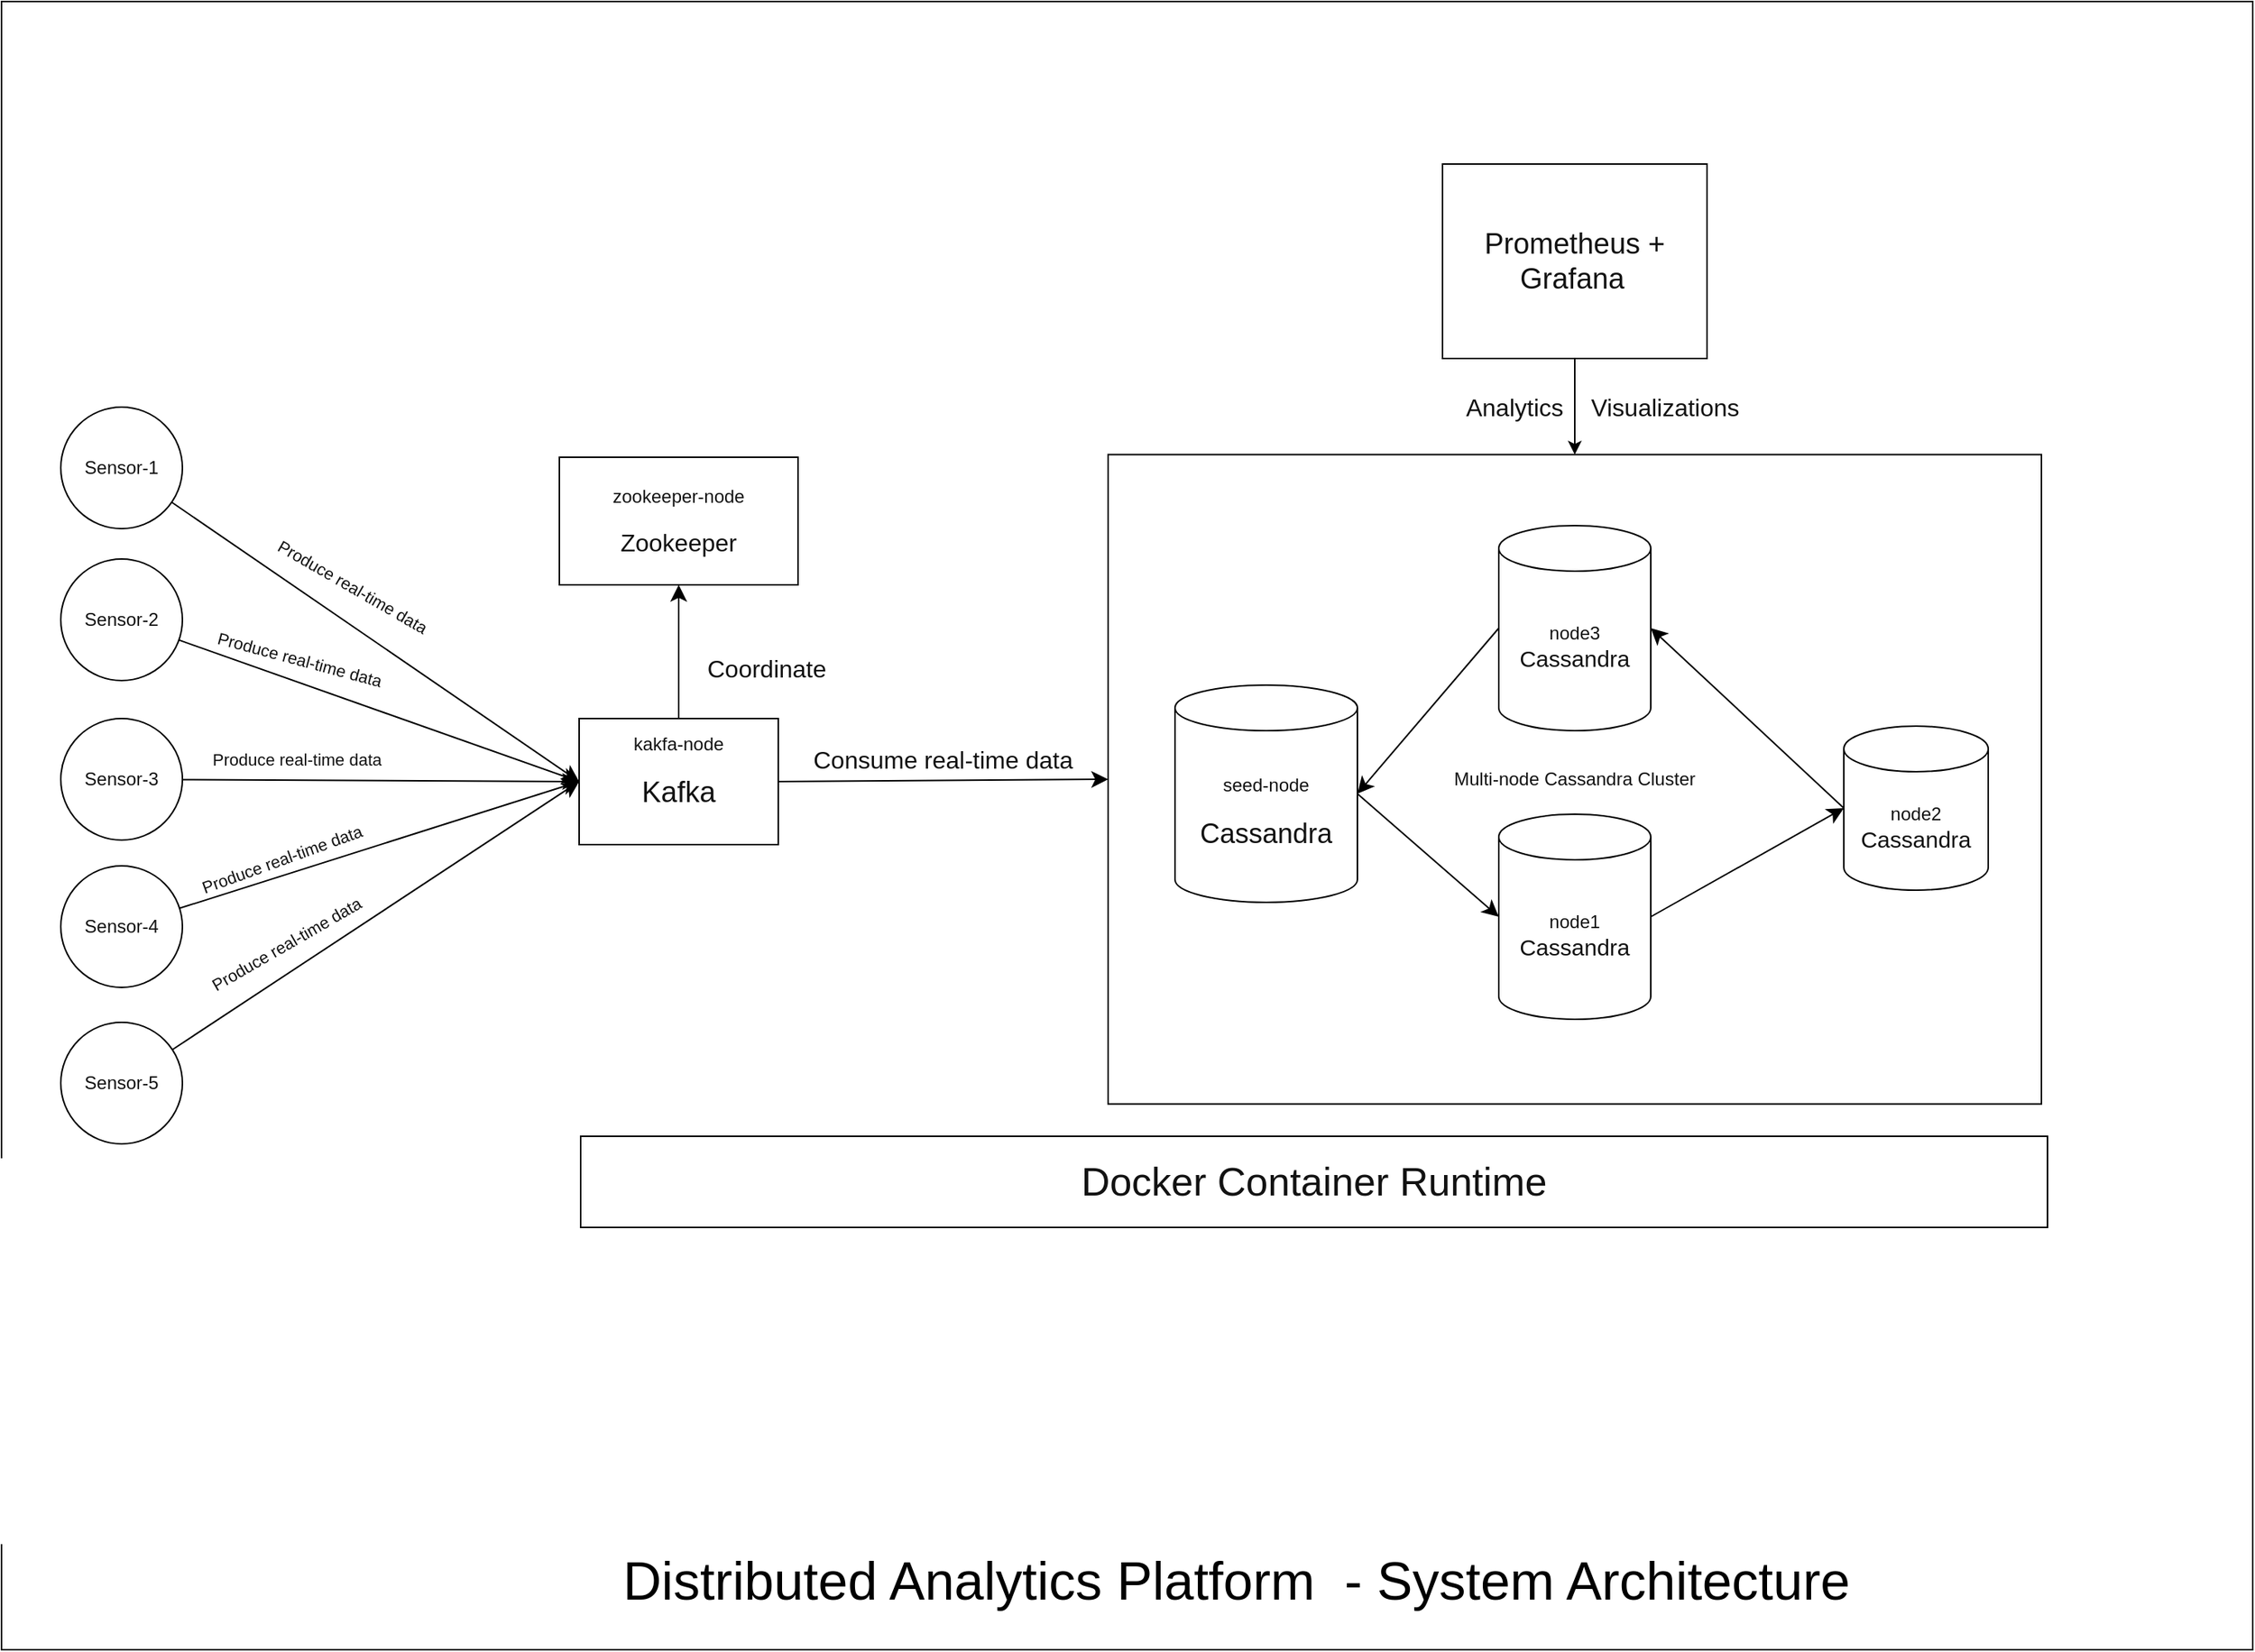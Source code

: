 <mxfile version="25.0.1">
  <diagram name="Page-1" id="hOt3aaJE2i1la_uHxHQl">
    <mxGraphModel dx="6785" dy="2645" grid="0" gridSize="10" guides="1" tooltips="1" connect="1" arrows="1" fold="1" page="0" pageScale="1" pageWidth="850" pageHeight="1100" math="0" shadow="0">
      <root>
        <mxCell id="0" />
        <mxCell id="1" parent="0" />
        <mxCell id="3mK3ZxAr1NEP0lpOnvrv-5" value="" style="rounded=0;whiteSpace=wrap;html=1;" vertex="1" parent="1">
          <mxGeometry x="-3006" y="-513" width="1481" height="1085" as="geometry" />
        </mxCell>
        <mxCell id="RZxNgKuC2ALTs_vsOK4A-14" value="Multi-node Cassandra Cluster" style="whiteSpace=wrap;html=1;fillColor=#FFFFFF;strokeColor=default;fontColor=#121212;" parent="1" vertex="1">
          <mxGeometry x="-2278" y="-214.75" width="614" height="427.5" as="geometry" />
        </mxCell>
        <mxCell id="RZxNgKuC2ALTs_vsOK4A-4" value="" style="edgeStyle=none;curved=1;rounded=0;orthogonalLoop=1;jettySize=auto;html=1;fontSize=12;startSize=8;endSize=8;fillColor=#FFFFFF;strokeColor=default;fontColor=#121212;entryX=1;entryY=0.5;entryDx=0;entryDy=0;entryPerimeter=0;exitX=0;exitY=0.5;exitDx=0;exitDy=0;exitPerimeter=0;" parent="1" source="RZxNgKuC2ALTs_vsOK4A-3" target="RZxNgKuC2ALTs_vsOK4A-1" edge="1">
          <mxGeometry relative="1" as="geometry">
            <mxPoint x="-793" y="109" as="sourcePoint" />
          </mxGeometry>
        </mxCell>
        <mxCell id="RZxNgKuC2ALTs_vsOK4A-1" value="seed-node&lt;div&gt;&lt;br&gt;&lt;/div&gt;&lt;div&gt;&lt;font style=&quot;font-size: 18px;&quot;&gt;Cassandra&lt;/font&gt;&lt;/div&gt;" style="shape=cylinder3;whiteSpace=wrap;html=1;boundedLbl=1;backgroundOutline=1;size=15;fillColor=#FFFFFF;strokeColor=default;fontColor=#121212;" parent="1" vertex="1">
          <mxGeometry x="-2234" y="-63" width="120" height="143" as="geometry" />
        </mxCell>
        <mxCell id="RZxNgKuC2ALTs_vsOK4A-3" value="node3&lt;div&gt;&lt;font style=&quot;font-size: 15px;&quot;&gt;Cassandra&lt;/font&gt;&lt;/div&gt;" style="shape=cylinder3;whiteSpace=wrap;html=1;boundedLbl=1;backgroundOutline=1;size=15;fillColor=#FFFFFF;strokeColor=default;fontColor=#121212;" parent="1" vertex="1">
          <mxGeometry x="-2021" y="-168" width="100" height="135" as="geometry" />
        </mxCell>
        <mxCell id="RZxNgKuC2ALTs_vsOK4A-6" value="node2&lt;div&gt;&lt;span style=&quot;font-size: 15px;&quot;&gt;Cassandra&lt;/span&gt;&lt;/div&gt;" style="shape=cylinder3;whiteSpace=wrap;html=1;boundedLbl=1;backgroundOutline=1;size=15;fillColor=#FFFFFF;strokeColor=default;fontColor=#121212;" parent="1" vertex="1">
          <mxGeometry x="-1794" y="-36" width="95" height="108" as="geometry" />
        </mxCell>
        <mxCell id="RZxNgKuC2ALTs_vsOK4A-7" value="node1&lt;div&gt;&lt;span style=&quot;font-size: 15px;&quot;&gt;Cassandra&lt;/span&gt;&lt;/div&gt;" style="shape=cylinder3;whiteSpace=wrap;html=1;boundedLbl=1;backgroundOutline=1;size=15;fillColor=#FFFFFF;strokeColor=default;fontColor=#121212;" parent="1" vertex="1">
          <mxGeometry x="-2021" y="22" width="100" height="135" as="geometry" />
        </mxCell>
        <mxCell id="RZxNgKuC2ALTs_vsOK4A-9" style="edgeStyle=none;curved=1;rounded=0;orthogonalLoop=1;jettySize=auto;html=1;entryX=0;entryY=0.5;entryDx=0;entryDy=0;entryPerimeter=0;fontSize=12;startSize=8;endSize=8;fillColor=#FFFFFF;strokeColor=default;fontColor=#121212;exitX=1;exitY=0.5;exitDx=0;exitDy=0;exitPerimeter=0;" parent="1" source="RZxNgKuC2ALTs_vsOK4A-1" target="RZxNgKuC2ALTs_vsOK4A-7" edge="1">
          <mxGeometry relative="1" as="geometry" />
        </mxCell>
        <mxCell id="RZxNgKuC2ALTs_vsOK4A-12" style="edgeStyle=none;curved=1;rounded=0;orthogonalLoop=1;jettySize=auto;html=1;entryX=0;entryY=0.5;entryDx=0;entryDy=0;entryPerimeter=0;fontSize=12;startSize=8;endSize=8;fillColor=#FFFFFF;strokeColor=default;fontColor=#121212;exitX=1;exitY=0.5;exitDx=0;exitDy=0;exitPerimeter=0;" parent="1" source="RZxNgKuC2ALTs_vsOK4A-7" target="RZxNgKuC2ALTs_vsOK4A-6" edge="1">
          <mxGeometry relative="1" as="geometry" />
        </mxCell>
        <mxCell id="RZxNgKuC2ALTs_vsOK4A-13" style="edgeStyle=none;curved=1;rounded=0;orthogonalLoop=1;jettySize=auto;html=1;fontSize=12;startSize=8;endSize=8;fillColor=#FFFFFF;strokeColor=default;fontColor=#121212;exitX=0;exitY=0.5;exitDx=0;exitDy=0;exitPerimeter=0;entryX=1;entryY=0.5;entryDx=0;entryDy=0;entryPerimeter=0;" parent="1" source="RZxNgKuC2ALTs_vsOK4A-6" target="RZxNgKuC2ALTs_vsOK4A-3" edge="1">
          <mxGeometry relative="1" as="geometry">
            <mxPoint x="-1924" y="-95" as="targetPoint" />
          </mxGeometry>
        </mxCell>
        <mxCell id="RZxNgKuC2ALTs_vsOK4A-18" value="&lt;font style=&quot;font-size: 26px;&quot;&gt;Docker Container Runtime&lt;/font&gt;" style="rounded=0;whiteSpace=wrap;html=1;fillColor=#FFFFFF;fontColor=#121212;strokeColor=default;" parent="1" vertex="1">
          <mxGeometry x="-2625" y="234" width="965" height="60" as="geometry" />
        </mxCell>
        <mxCell id="RZxNgKuC2ALTs_vsOK4A-38" style="edgeStyle=none;curved=1;rounded=0;orthogonalLoop=1;jettySize=auto;html=1;fontSize=12;startSize=8;endSize=8;exitX=1;exitY=0.5;exitDx=0;exitDy=0;entryX=0;entryY=0.5;entryDx=0;entryDy=0;fillColor=#FFFFFF;strokeColor=default;fontColor=#121212;" parent="1" source="RZxNgKuC2ALTs_vsOK4A-46" target="RZxNgKuC2ALTs_vsOK4A-14" edge="1">
          <mxGeometry relative="1" as="geometry">
            <mxPoint x="-1837" y="-83.23" as="sourcePoint" />
            <mxPoint x="-1931" y="83" as="targetPoint" />
          </mxGeometry>
        </mxCell>
        <mxCell id="RZxNgKuC2ALTs_vsOK4A-41" value="" style="edgeStyle=none;curved=1;rounded=0;orthogonalLoop=1;jettySize=auto;html=1;fontSize=12;startSize=8;endSize=8;exitX=0.5;exitY=0;exitDx=0;exitDy=0;fillColor=#FFFFFF;strokeColor=default;fontColor=#121212;" parent="1" source="RZxNgKuC2ALTs_vsOK4A-46" target="RZxNgKuC2ALTs_vsOK4A-40" edge="1">
          <mxGeometry relative="1" as="geometry">
            <mxPoint x="-1837" y="-99.618" as="sourcePoint" />
          </mxGeometry>
        </mxCell>
        <mxCell id="RZxNgKuC2ALTs_vsOK4A-26" style="edgeStyle=none;curved=1;rounded=0;orthogonalLoop=1;jettySize=auto;html=1;entryX=0;entryY=0.5;entryDx=0;entryDy=0;fontSize=12;startSize=8;endSize=8;fillColor=#FFFFFF;strokeColor=default;fontColor=#121212;" parent="1" source="RZxNgKuC2ALTs_vsOK4A-20" target="RZxNgKuC2ALTs_vsOK4A-46" edge="1">
          <mxGeometry relative="1" as="geometry">
            <mxPoint x="-1919.25" y="-142.0" as="targetPoint" />
          </mxGeometry>
        </mxCell>
        <mxCell id="RZxNgKuC2ALTs_vsOK4A-20" value="Sensor-1" style="ellipse;whiteSpace=wrap;html=1;aspect=fixed;fillColor=#FFFFFF;strokeColor=default;fontColor=#121212;" parent="1" vertex="1">
          <mxGeometry x="-2967" y="-246" width="80" height="80" as="geometry" />
        </mxCell>
        <mxCell id="RZxNgKuC2ALTs_vsOK4A-27" style="edgeStyle=none;curved=1;rounded=0;orthogonalLoop=1;jettySize=auto;html=1;entryX=0;entryY=0.5;entryDx=0;entryDy=0;fontSize=12;startSize=8;endSize=8;fillColor=#FFFFFF;strokeColor=default;fontColor=#121212;" parent="1" source="RZxNgKuC2ALTs_vsOK4A-21" target="RZxNgKuC2ALTs_vsOK4A-46" edge="1">
          <mxGeometry relative="1" as="geometry">
            <mxPoint x="-1919.25" y="-142.0" as="targetPoint" />
            <Array as="points" />
          </mxGeometry>
        </mxCell>
        <mxCell id="RZxNgKuC2ALTs_vsOK4A-21" value="Sensor-2" style="ellipse;whiteSpace=wrap;html=1;aspect=fixed;fillColor=#FFFFFF;strokeColor=default;fontColor=#121212;" parent="1" vertex="1">
          <mxGeometry x="-2967" y="-146" width="80" height="80" as="geometry" />
        </mxCell>
        <mxCell id="RZxNgKuC2ALTs_vsOK4A-28" style="edgeStyle=none;curved=1;rounded=0;orthogonalLoop=1;jettySize=auto;html=1;entryX=0;entryY=0.5;entryDx=0;entryDy=0;fontSize=12;startSize=8;endSize=8;fillColor=#FFFFFF;strokeColor=default;fontColor=#121212;" parent="1" source="RZxNgKuC2ALTs_vsOK4A-22" target="RZxNgKuC2ALTs_vsOK4A-46" edge="1">
          <mxGeometry relative="1" as="geometry">
            <mxPoint x="-1919.25" y="-142.0" as="targetPoint" />
          </mxGeometry>
        </mxCell>
        <mxCell id="RZxNgKuC2ALTs_vsOK4A-22" value="Sensor-3" style="ellipse;whiteSpace=wrap;html=1;aspect=fixed;fillColor=#FFFFFF;strokeColor=default;fontColor=#121212;" parent="1" vertex="1">
          <mxGeometry x="-2967" y="-41" width="80" height="80" as="geometry" />
        </mxCell>
        <mxCell id="RZxNgKuC2ALTs_vsOK4A-29" style="edgeStyle=none;curved=1;rounded=0;orthogonalLoop=1;jettySize=auto;html=1;fontSize=12;startSize=8;endSize=8;entryX=0;entryY=0.5;entryDx=0;entryDy=0;fillColor=#FFFFFF;strokeColor=default;fontColor=#121212;" parent="1" source="RZxNgKuC2ALTs_vsOK4A-23" target="RZxNgKuC2ALTs_vsOK4A-46" edge="1">
          <mxGeometry relative="1" as="geometry">
            <mxPoint x="-1919.25" y="-142.0" as="targetPoint" />
          </mxGeometry>
        </mxCell>
        <mxCell id="RZxNgKuC2ALTs_vsOK4A-23" value="Sensor-4" style="ellipse;whiteSpace=wrap;html=1;aspect=fixed;fillColor=#FFFFFF;strokeColor=default;fontColor=#121212;" parent="1" vertex="1">
          <mxGeometry x="-2967" y="56" width="80" height="80" as="geometry" />
        </mxCell>
        <mxCell id="RZxNgKuC2ALTs_vsOK4A-30" style="edgeStyle=none;curved=1;rounded=0;orthogonalLoop=1;jettySize=auto;html=1;entryX=0;entryY=0.5;entryDx=0;entryDy=0;fontSize=12;startSize=8;endSize=8;fillColor=#FFFFFF;strokeColor=default;fontColor=#121212;" parent="1" source="RZxNgKuC2ALTs_vsOK4A-25" target="RZxNgKuC2ALTs_vsOK4A-46" edge="1">
          <mxGeometry relative="1" as="geometry">
            <mxPoint x="-1919.25" y="-142.0" as="targetPoint" />
          </mxGeometry>
        </mxCell>
        <mxCell id="RZxNgKuC2ALTs_vsOK4A-25" value="Sensor-5" style="ellipse;whiteSpace=wrap;html=1;aspect=fixed;fillColor=#FFFFFF;strokeColor=default;fontColor=#121212;" parent="1" vertex="1">
          <mxGeometry x="-2967" y="159" width="80" height="80" as="geometry" />
        </mxCell>
        <mxCell id="RZxNgKuC2ALTs_vsOK4A-31" value="Produce real-time data" style="text;html=1;align=center;verticalAlign=middle;resizable=0;points=[];autosize=1;strokeColor=none;fillColor=none;fontSize=11;rotation=0;fontColor=#121212;" parent="1" vertex="1">
          <mxGeometry x="-2877" y="-27" width="129" height="25" as="geometry" />
        </mxCell>
        <mxCell id="RZxNgKuC2ALTs_vsOK4A-32" value="Produce real-time data" style="text;html=1;align=center;verticalAlign=middle;resizable=0;points=[];autosize=1;strokeColor=none;fillColor=none;fontSize=11;rotation=15;fontColor=#121212;" parent="1" vertex="1">
          <mxGeometry x="-2875" y="-93" width="129" height="25" as="geometry" />
        </mxCell>
        <mxCell id="RZxNgKuC2ALTs_vsOK4A-33" value="Produce real-time data" style="text;html=1;align=center;verticalAlign=middle;resizable=0;points=[];autosize=1;strokeColor=none;fillColor=none;fontSize=11;rotation=-20;fontColor=#121212;" parent="1" vertex="1">
          <mxGeometry x="-2887" y="39" width="129" height="25" as="geometry" />
        </mxCell>
        <mxCell id="RZxNgKuC2ALTs_vsOK4A-36" value="Produce real-time data" style="text;html=1;align=center;verticalAlign=middle;resizable=0;points=[];autosize=1;strokeColor=none;fillColor=none;fontSize=11;rotation=-30;fontColor=#121212;" parent="1" vertex="1">
          <mxGeometry x="-2884" y="95" width="129" height="25" as="geometry" />
        </mxCell>
        <mxCell id="RZxNgKuC2ALTs_vsOK4A-37" value="Produce real-time data" style="text;html=1;align=center;verticalAlign=middle;resizable=0;points=[];autosize=1;strokeColor=none;fillColor=none;fontSize=11;rotation=30;fontColor=#121212;" parent="1" vertex="1">
          <mxGeometry x="-2840" y="-141" width="129" height="25" as="geometry" />
        </mxCell>
        <mxCell id="RZxNgKuC2ALTs_vsOK4A-39" value="Consume&amp;nbsp;&lt;span style=&quot;background-color: initial;&quot;&gt;r&lt;/span&gt;&lt;span style=&quot;background-color: initial;&quot;&gt;eal-time&amp;nbsp;&lt;/span&gt;&lt;span style=&quot;background-color: initial; text-align: left;&quot;&gt;data&lt;/span&gt;" style="text;html=1;align=center;verticalAlign=middle;resizable=0;points=[];autosize=1;strokeColor=none;fillColor=none;fontSize=16;fontColor=#121212;" parent="1" vertex="1">
          <mxGeometry x="-2482" y="-30" width="189" height="31" as="geometry" />
        </mxCell>
        <mxCell id="RZxNgKuC2ALTs_vsOK4A-40" value="zookeeper-node&lt;div&gt;&lt;br&gt;&lt;/div&gt;&lt;div&gt;&lt;font style=&quot;font-size: 16px;&quot;&gt;Zookeeper&lt;/font&gt;&lt;/div&gt;" style="rounded=0;whiteSpace=wrap;html=1;fillColor=#FFFFFF;strokeColor=default;fontColor=#121212;" parent="1" vertex="1">
          <mxGeometry x="-2639" y="-213" width="157" height="84" as="geometry" />
        </mxCell>
        <mxCell id="3mK3ZxAr1NEP0lpOnvrv-9" value="" style="edgeStyle=orthogonalEdgeStyle;rounded=0;orthogonalLoop=1;jettySize=auto;html=1;entryX=0.5;entryY=0;entryDx=0;entryDy=0;" edge="1" parent="1" source="RZxNgKuC2ALTs_vsOK4A-43" target="RZxNgKuC2ALTs_vsOK4A-14">
          <mxGeometry relative="1" as="geometry" />
        </mxCell>
        <mxCell id="RZxNgKuC2ALTs_vsOK4A-43" value="&lt;div&gt;&lt;font style=&quot;background-color: initial; font-size: 19px;&quot;&gt;Prometheus + Grafana&lt;/font&gt;&lt;span style=&quot;background-color: initial;&quot;&gt;&amp;nbsp;&lt;/span&gt;&lt;/div&gt;" style="rounded=0;whiteSpace=wrap;html=1;fillColor=#FFFFFF;strokeColor=default;fontColor=#121212;" parent="1" vertex="1">
          <mxGeometry x="-2058" y="-406" width="174" height="128" as="geometry" />
        </mxCell>
        <mxCell id="RZxNgKuC2ALTs_vsOK4A-46" value="kakfa-node&lt;div style=&quot;--tw-border-spacing-x: 0; --tw-border-spacing-y: 0; --tw-translate-x: 0; --tw-translate-y: 0; --tw-rotate: 0; --tw-skew-x: 0; --tw-skew-y: 0; --tw-scale-x: 1; --tw-scale-y: 1; --tw-pan-x: ; --tw-pan-y: ; --tw-pinch-zoom: ; --tw-scroll-snap-strictness: proximity; --tw-gradient-from-position: ; --tw-gradient-via-position: ; --tw-gradient-to-position: ; --tw-ordinal: ; --tw-slashed-zero: ; --tw-numeric-figure: ; --tw-numeric-spacing: ; --tw-numeric-fraction: ; --tw-ring-inset: ; --tw-ring-offset-width: 0px; --tw-ring-offset-color: #fff; --tw-ring-color: rgb(59 130 246 / .5); --tw-ring-offset-shadow: 0 0 #0000; --tw-ring-shadow: 0 0 #0000; --tw-shadow: 0 0 #0000; --tw-shadow-colored: 0 0 #0000; --tw-blur: ; --tw-brightness: ; --tw-contrast: ; --tw-grayscale: ; --tw-hue-rotate: ; --tw-invert: ; --tw-saturate: ; --tw-sepia: ; --tw-drop-shadow: ; --tw-backdrop-blur: ; --tw-backdrop-brightness: ; --tw-backdrop-contrast: ; --tw-backdrop-grayscale: ; --tw-backdrop-hue-rotate: ; --tw-backdrop-invert: ; --tw-backdrop-opacity: ; --tw-backdrop-saturate: ; --tw-backdrop-sepia: ;&quot;&gt;&lt;br style=&quot;--tw-border-spacing-x: 0; --tw-border-spacing-y: 0; --tw-translate-x: 0; --tw-translate-y: 0; --tw-rotate: 0; --tw-skew-x: 0; --tw-skew-y: 0; --tw-scale-x: 1; --tw-scale-y: 1; --tw-pan-x: ; --tw-pan-y: ; --tw-pinch-zoom: ; --tw-scroll-snap-strictness: proximity; --tw-gradient-from-position: ; --tw-gradient-via-position: ; --tw-gradient-to-position: ; --tw-ordinal: ; --tw-slashed-zero: ; --tw-numeric-figure: ; --tw-numeric-spacing: ; --tw-numeric-fraction: ; --tw-ring-inset: ; --tw-ring-offset-width: 0px; --tw-ring-offset-color: #fff; --tw-ring-color: rgb(59 130 246 / .5); --tw-ring-offset-shadow: 0 0 #0000; --tw-ring-shadow: 0 0 #0000; --tw-shadow: 0 0 #0000; --tw-shadow-colored: 0 0 #0000; --tw-blur: ; --tw-brightness: ; --tw-contrast: ; --tw-grayscale: ; --tw-hue-rotate: ; --tw-invert: ; --tw-saturate: ; --tw-sepia: ; --tw-drop-shadow: ; --tw-backdrop-blur: ; --tw-backdrop-brightness: ; --tw-backdrop-contrast: ; --tw-backdrop-grayscale: ; --tw-backdrop-hue-rotate: ; --tw-backdrop-invert: ; --tw-backdrop-opacity: ; --tw-backdrop-saturate: ; --tw-backdrop-sepia: ;&quot;&gt;&lt;div style=&quot;--tw-border-spacing-x: 0; --tw-border-spacing-y: 0; --tw-translate-x: 0; --tw-translate-y: 0; --tw-rotate: 0; --tw-skew-x: 0; --tw-skew-y: 0; --tw-scale-x: 1; --tw-scale-y: 1; --tw-pan-x: ; --tw-pan-y: ; --tw-pinch-zoom: ; --tw-scroll-snap-strictness: proximity; --tw-gradient-from-position: ; --tw-gradient-via-position: ; --tw-gradient-to-position: ; --tw-ordinal: ; --tw-slashed-zero: ; --tw-numeric-figure: ; --tw-numeric-spacing: ; --tw-numeric-fraction: ; --tw-ring-inset: ; --tw-ring-offset-width: 0px; --tw-ring-offset-color: #fff; --tw-ring-color: rgb(59 130 246 / .5); --tw-ring-offset-shadow: 0 0 #0000; --tw-ring-shadow: 0 0 #0000; --tw-shadow: 0 0 #0000; --tw-shadow-colored: 0 0 #0000; --tw-blur: ; --tw-brightness: ; --tw-contrast: ; --tw-grayscale: ; --tw-hue-rotate: ; --tw-invert: ; --tw-saturate: ; --tw-sepia: ; --tw-drop-shadow: ; --tw-backdrop-blur: ; --tw-backdrop-brightness: ; --tw-backdrop-contrast: ; --tw-backdrop-grayscale: ; --tw-backdrop-hue-rotate: ; --tw-backdrop-invert: ; --tw-backdrop-opacity: ; --tw-backdrop-saturate: ; --tw-backdrop-sepia: ;&quot;&gt;&lt;font style=&quot;--tw-border-spacing-x: 0; --tw-border-spacing-y: 0; --tw-translate-x: 0; --tw-translate-y: 0; --tw-rotate: 0; --tw-skew-x: 0; --tw-skew-y: 0; --tw-scale-x: 1; --tw-scale-y: 1; --tw-pan-x: ; --tw-pan-y: ; --tw-pinch-zoom: ; --tw-scroll-snap-strictness: proximity; --tw-gradient-from-position: ; --tw-gradient-via-position: ; --tw-gradient-to-position: ; --tw-ordinal: ; --tw-slashed-zero: ; --tw-numeric-figure: ; --tw-numeric-spacing: ; --tw-numeric-fraction: ; --tw-ring-inset: ; --tw-ring-offset-width: 0px; --tw-ring-offset-color: #fff; --tw-ring-color: rgb(59 130 246 / .5); --tw-ring-offset-shadow: 0 0 #0000; --tw-ring-shadow: 0 0 #0000; --tw-shadow: 0 0 #0000; --tw-shadow-colored: 0 0 #0000; --tw-blur: ; --tw-brightness: ; --tw-contrast: ; --tw-grayscale: ; --tw-hue-rotate: ; --tw-invert: ; --tw-saturate: ; --tw-sepia: ; --tw-drop-shadow: ; --tw-backdrop-blur: ; --tw-backdrop-brightness: ; --tw-backdrop-contrast: ; --tw-backdrop-grayscale: ; --tw-backdrop-hue-rotate: ; --tw-backdrop-invert: ; --tw-backdrop-opacity: ; --tw-backdrop-saturate: ; --tw-backdrop-sepia: ; font-size: 19px;&quot;&gt;Kafka&lt;/font&gt;&lt;br style=&quot;--tw-border-spacing-x: 0; --tw-border-spacing-y: 0; --tw-translate-x: 0; --tw-translate-y: 0; --tw-rotate: 0; --tw-skew-x: 0; --tw-skew-y: 0; --tw-scale-x: 1; --tw-scale-y: 1; --tw-pan-x: ; --tw-pan-y: ; --tw-pinch-zoom: ; --tw-scroll-snap-strictness: proximity; --tw-gradient-from-position: ; --tw-gradient-via-position: ; --tw-gradient-to-position: ; --tw-ordinal: ; --tw-slashed-zero: ; --tw-numeric-figure: ; --tw-numeric-spacing: ; --tw-numeric-fraction: ; --tw-ring-inset: ; --tw-ring-offset-width: 0px; --tw-ring-offset-color: #fff; --tw-ring-color: rgb(59 130 246 / .5); --tw-ring-offset-shadow: 0 0 #0000; --tw-ring-shadow: 0 0 #0000; --tw-shadow: 0 0 #0000; --tw-shadow-colored: 0 0 #0000; --tw-blur: ; --tw-brightness: ; --tw-contrast: ; --tw-grayscale: ; --tw-hue-rotate: ; --tw-invert: ; --tw-saturate: ; --tw-sepia: ; --tw-drop-shadow: ; --tw-backdrop-blur: ; --tw-backdrop-brightness: ; --tw-backdrop-contrast: ; --tw-backdrop-grayscale: ; --tw-backdrop-hue-rotate: ; --tw-backdrop-invert: ; --tw-backdrop-opacity: ; --tw-backdrop-saturate: ; --tw-backdrop-sepia: ;&quot;&gt;&lt;div style=&quot;--tw-border-spacing-x: 0; --tw-border-spacing-y: 0; --tw-translate-x: 0; --tw-translate-y: 0; --tw-rotate: 0; --tw-skew-x: 0; --tw-skew-y: 0; --tw-scale-x: 1; --tw-scale-y: 1; --tw-pan-x: ; --tw-pan-y: ; --tw-pinch-zoom: ; --tw-scroll-snap-strictness: proximity; --tw-gradient-from-position: ; --tw-gradient-via-position: ; --tw-gradient-to-position: ; --tw-ordinal: ; --tw-slashed-zero: ; --tw-numeric-figure: ; --tw-numeric-spacing: ; --tw-numeric-fraction: ; --tw-ring-inset: ; --tw-ring-offset-width: 0px; --tw-ring-offset-color: #fff; --tw-ring-color: rgb(59 130 246 / .5); --tw-ring-offset-shadow: 0 0 #0000; --tw-ring-shadow: 0 0 #0000; --tw-shadow: 0 0 #0000; --tw-shadow-colored: 0 0 #0000; --tw-blur: ; --tw-brightness: ; --tw-contrast: ; --tw-grayscale: ; --tw-hue-rotate: ; --tw-invert: ; --tw-saturate: ; --tw-sepia: ; --tw-drop-shadow: ; --tw-backdrop-blur: ; --tw-backdrop-brightness: ; --tw-backdrop-contrast: ; --tw-backdrop-grayscale: ; --tw-backdrop-hue-rotate: ; --tw-backdrop-invert: ; --tw-backdrop-opacity: ; --tw-backdrop-saturate: ; --tw-backdrop-sepia: ;&quot;&gt;&lt;br style=&quot;--tw-border-spacing-x: 0; --tw-border-spacing-y: 0; --tw-translate-x: 0; --tw-translate-y: 0; --tw-rotate: 0; --tw-skew-x: 0; --tw-skew-y: 0; --tw-scale-x: 1; --tw-scale-y: 1; --tw-pan-x: ; --tw-pan-y: ; --tw-pinch-zoom: ; --tw-scroll-snap-strictness: proximity; --tw-gradient-from-position: ; --tw-gradient-via-position: ; --tw-gradient-to-position: ; --tw-ordinal: ; --tw-slashed-zero: ; --tw-numeric-figure: ; --tw-numeric-spacing: ; --tw-numeric-fraction: ; --tw-ring-inset: ; --tw-ring-offset-width: 0px; --tw-ring-offset-color: #fff; --tw-ring-color: rgb(59 130 246 / .5); --tw-ring-offset-shadow: 0 0 #0000; --tw-ring-shadow: 0 0 #0000; --tw-shadow: 0 0 #0000; --tw-shadow-colored: 0 0 #0000; --tw-blur: ; --tw-brightness: ; --tw-contrast: ; --tw-grayscale: ; --tw-hue-rotate: ; --tw-invert: ; --tw-saturate: ; --tw-sepia: ; --tw-drop-shadow: ; --tw-backdrop-blur: ; --tw-backdrop-brightness: ; --tw-backdrop-contrast: ; --tw-backdrop-grayscale: ; --tw-backdrop-hue-rotate: ; --tw-backdrop-invert: ; --tw-backdrop-opacity: ; --tw-backdrop-saturate: ; --tw-backdrop-sepia: ;&quot;&gt;&lt;/div&gt;&lt;/div&gt;&lt;/div&gt;" style="rounded=0;whiteSpace=wrap;html=1;fillColor=#FFFFFF;strokeColor=default;fontColor=#121212;" parent="1" vertex="1">
          <mxGeometry x="-2626" y="-41" width="131" height="83" as="geometry" />
        </mxCell>
        <mxCell id="RZxNgKuC2ALTs_vsOK4A-47" value="&lt;font&gt;Coordinate&lt;/font&gt;" style="text;html=1;align=center;verticalAlign=middle;resizable=0;points=[];autosize=1;strokeColor=none;fillColor=none;fontSize=16;fontColor=#121212;" parent="1" vertex="1">
          <mxGeometry x="-2551" y="-90" width="96" height="31" as="geometry" />
        </mxCell>
        <mxCell id="RZxNgKuC2ALTs_vsOK4A-49" value="Visualizations" style="text;html=1;align=center;verticalAlign=middle;resizable=0;points=[];autosize=1;strokeColor=none;fillColor=none;fontSize=16;fontColor=#121212;" parent="1" vertex="1">
          <mxGeometry x="-1970" y="-262" width="116" height="31" as="geometry" />
        </mxCell>
        <mxCell id="RZxNgKuC2ALTs_vsOK4A-52" value="Analytics" style="text;html=1;align=center;verticalAlign=middle;resizable=0;points=[];autosize=1;strokeColor=none;fillColor=none;fontSize=16;fontColor=#121212;" parent="1" vertex="1">
          <mxGeometry x="-2052" y="-262" width="82" height="31" as="geometry" />
        </mxCell>
        <mxCell id="3mK3ZxAr1NEP0lpOnvrv-6" value="&lt;font style=&quot;font-size: 35px;&quot;&gt;Distributed Analytics Platform&amp;nbsp; - System Architecture&lt;/font&gt;" style="text;html=1;align=center;verticalAlign=middle;resizable=0;points=[];autosize=1;strokeColor=none;fillColor=none;" vertex="1" parent="1">
          <mxGeometry x="-2607" y="499" width="825" height="54" as="geometry" />
        </mxCell>
      </root>
    </mxGraphModel>
  </diagram>
</mxfile>
